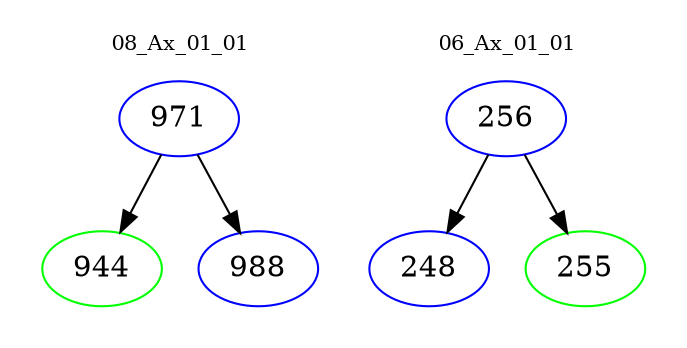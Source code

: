 digraph{
subgraph cluster_0 {
color = white
label = "08_Ax_01_01";
fontsize=10;
T0_971 [label="971", color="blue"]
T0_971 -> T0_944 [color="black"]
T0_944 [label="944", color="green"]
T0_971 -> T0_988 [color="black"]
T0_988 [label="988", color="blue"]
}
subgraph cluster_1 {
color = white
label = "06_Ax_01_01";
fontsize=10;
T1_256 [label="256", color="blue"]
T1_256 -> T1_248 [color="black"]
T1_248 [label="248", color="blue"]
T1_256 -> T1_255 [color="black"]
T1_255 [label="255", color="green"]
}
}
